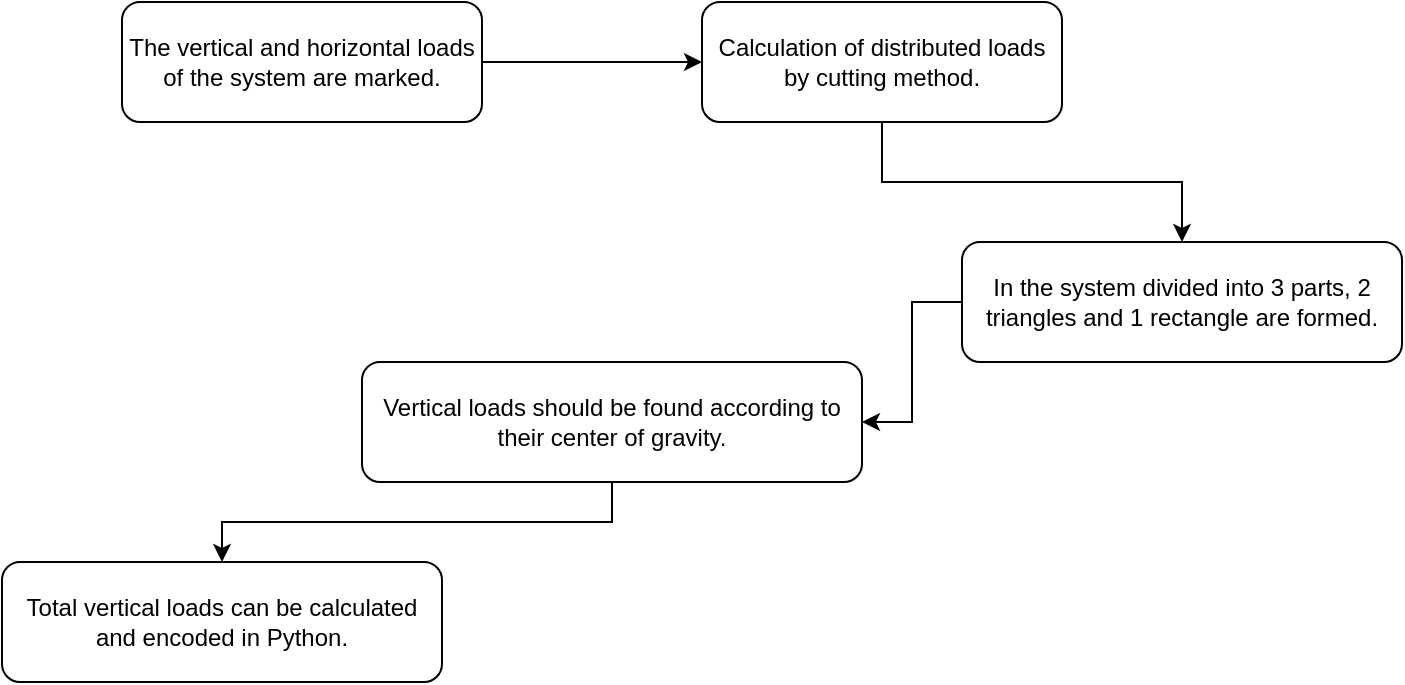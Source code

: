 <mxfile version="13.8.8" type="github">
  <diagram id="pUXbZuUqG8Ve-6PVr3ve" name="Page-1">
    <mxGraphModel dx="868" dy="433" grid="1" gridSize="10" guides="1" tooltips="1" connect="1" arrows="1" fold="1" page="1" pageScale="1" pageWidth="827" pageHeight="1169" math="0" shadow="0">
      <root>
        <mxCell id="0" />
        <mxCell id="1" parent="0" />
        <mxCell id="bPzMyl5LDuTWV2koLvdy-3" value="" style="edgeStyle=orthogonalEdgeStyle;rounded=0;orthogonalLoop=1;jettySize=auto;html=1;" edge="1" parent="1" source="bPzMyl5LDuTWV2koLvdy-1" target="bPzMyl5LDuTWV2koLvdy-2">
          <mxGeometry relative="1" as="geometry" />
        </mxCell>
        <mxCell id="bPzMyl5LDuTWV2koLvdy-1" value="The vertical and horizontal loads of the system are marked." style="rounded=1;whiteSpace=wrap;html=1;" vertex="1" parent="1">
          <mxGeometry x="120" y="70" width="180" height="60" as="geometry" />
        </mxCell>
        <mxCell id="bPzMyl5LDuTWV2koLvdy-5" value="" style="edgeStyle=orthogonalEdgeStyle;rounded=0;orthogonalLoop=1;jettySize=auto;html=1;" edge="1" parent="1" source="bPzMyl5LDuTWV2koLvdy-2" target="bPzMyl5LDuTWV2koLvdy-4">
          <mxGeometry relative="1" as="geometry" />
        </mxCell>
        <mxCell id="bPzMyl5LDuTWV2koLvdy-2" value="Calculation of distributed loads by cutting method." style="whiteSpace=wrap;html=1;rounded=1;" vertex="1" parent="1">
          <mxGeometry x="410" y="70" width="180" height="60" as="geometry" />
        </mxCell>
        <mxCell id="bPzMyl5LDuTWV2koLvdy-7" value="" style="edgeStyle=orthogonalEdgeStyle;rounded=0;orthogonalLoop=1;jettySize=auto;html=1;" edge="1" parent="1" source="bPzMyl5LDuTWV2koLvdy-4" target="bPzMyl5LDuTWV2koLvdy-6">
          <mxGeometry relative="1" as="geometry" />
        </mxCell>
        <mxCell id="bPzMyl5LDuTWV2koLvdy-4" value="In the system divided into 3 parts, 2 triangles and 1 rectangle are formed." style="whiteSpace=wrap;html=1;rounded=1;" vertex="1" parent="1">
          <mxGeometry x="540" y="190" width="220" height="60" as="geometry" />
        </mxCell>
        <mxCell id="bPzMyl5LDuTWV2koLvdy-9" value="" style="edgeStyle=orthogonalEdgeStyle;rounded=0;orthogonalLoop=1;jettySize=auto;html=1;" edge="1" parent="1" source="bPzMyl5LDuTWV2koLvdy-6" target="bPzMyl5LDuTWV2koLvdy-8">
          <mxGeometry relative="1" as="geometry" />
        </mxCell>
        <mxCell id="bPzMyl5LDuTWV2koLvdy-6" value="Vertical loads should be found according to their center of gravity." style="whiteSpace=wrap;html=1;rounded=1;" vertex="1" parent="1">
          <mxGeometry x="240" y="250" width="250" height="60" as="geometry" />
        </mxCell>
        <mxCell id="bPzMyl5LDuTWV2koLvdy-8" value="Total vertical loads can be calculated and encoded in Python." style="whiteSpace=wrap;html=1;rounded=1;" vertex="1" parent="1">
          <mxGeometry x="60" y="350" width="220" height="60" as="geometry" />
        </mxCell>
      </root>
    </mxGraphModel>
  </diagram>
</mxfile>
